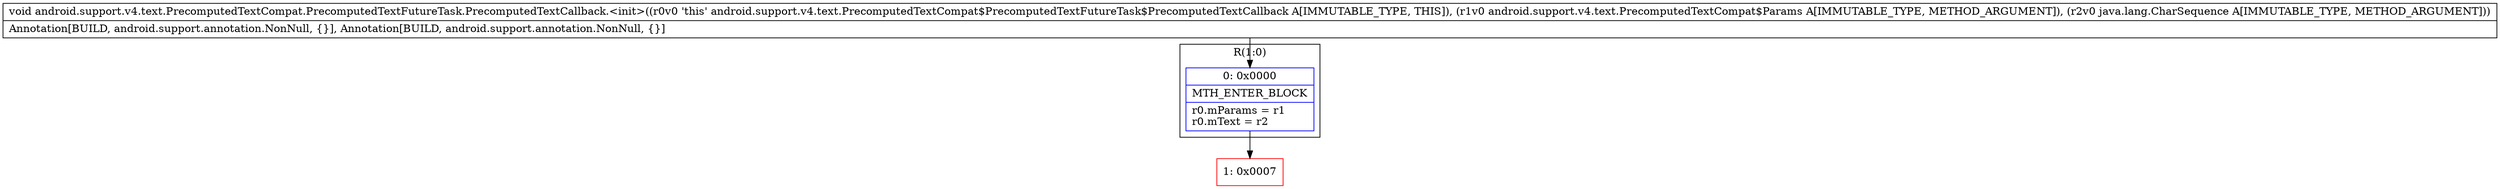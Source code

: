 digraph "CFG forandroid.support.v4.text.PrecomputedTextCompat.PrecomputedTextFutureTask.PrecomputedTextCallback.\<init\>(Landroid\/support\/v4\/text\/PrecomputedTextCompat$Params;Ljava\/lang\/CharSequence;)V" {
subgraph cluster_Region_408554396 {
label = "R(1:0)";
node [shape=record,color=blue];
Node_0 [shape=record,label="{0\:\ 0x0000|MTH_ENTER_BLOCK\l|r0.mParams = r1\lr0.mText = r2\l}"];
}
Node_1 [shape=record,color=red,label="{1\:\ 0x0007}"];
MethodNode[shape=record,label="{void android.support.v4.text.PrecomputedTextCompat.PrecomputedTextFutureTask.PrecomputedTextCallback.\<init\>((r0v0 'this' android.support.v4.text.PrecomputedTextCompat$PrecomputedTextFutureTask$PrecomputedTextCallback A[IMMUTABLE_TYPE, THIS]), (r1v0 android.support.v4.text.PrecomputedTextCompat$Params A[IMMUTABLE_TYPE, METHOD_ARGUMENT]), (r2v0 java.lang.CharSequence A[IMMUTABLE_TYPE, METHOD_ARGUMENT]))  | Annotation[BUILD, android.support.annotation.NonNull, \{\}], Annotation[BUILD, android.support.annotation.NonNull, \{\}]\l}"];
MethodNode -> Node_0;
Node_0 -> Node_1;
}

